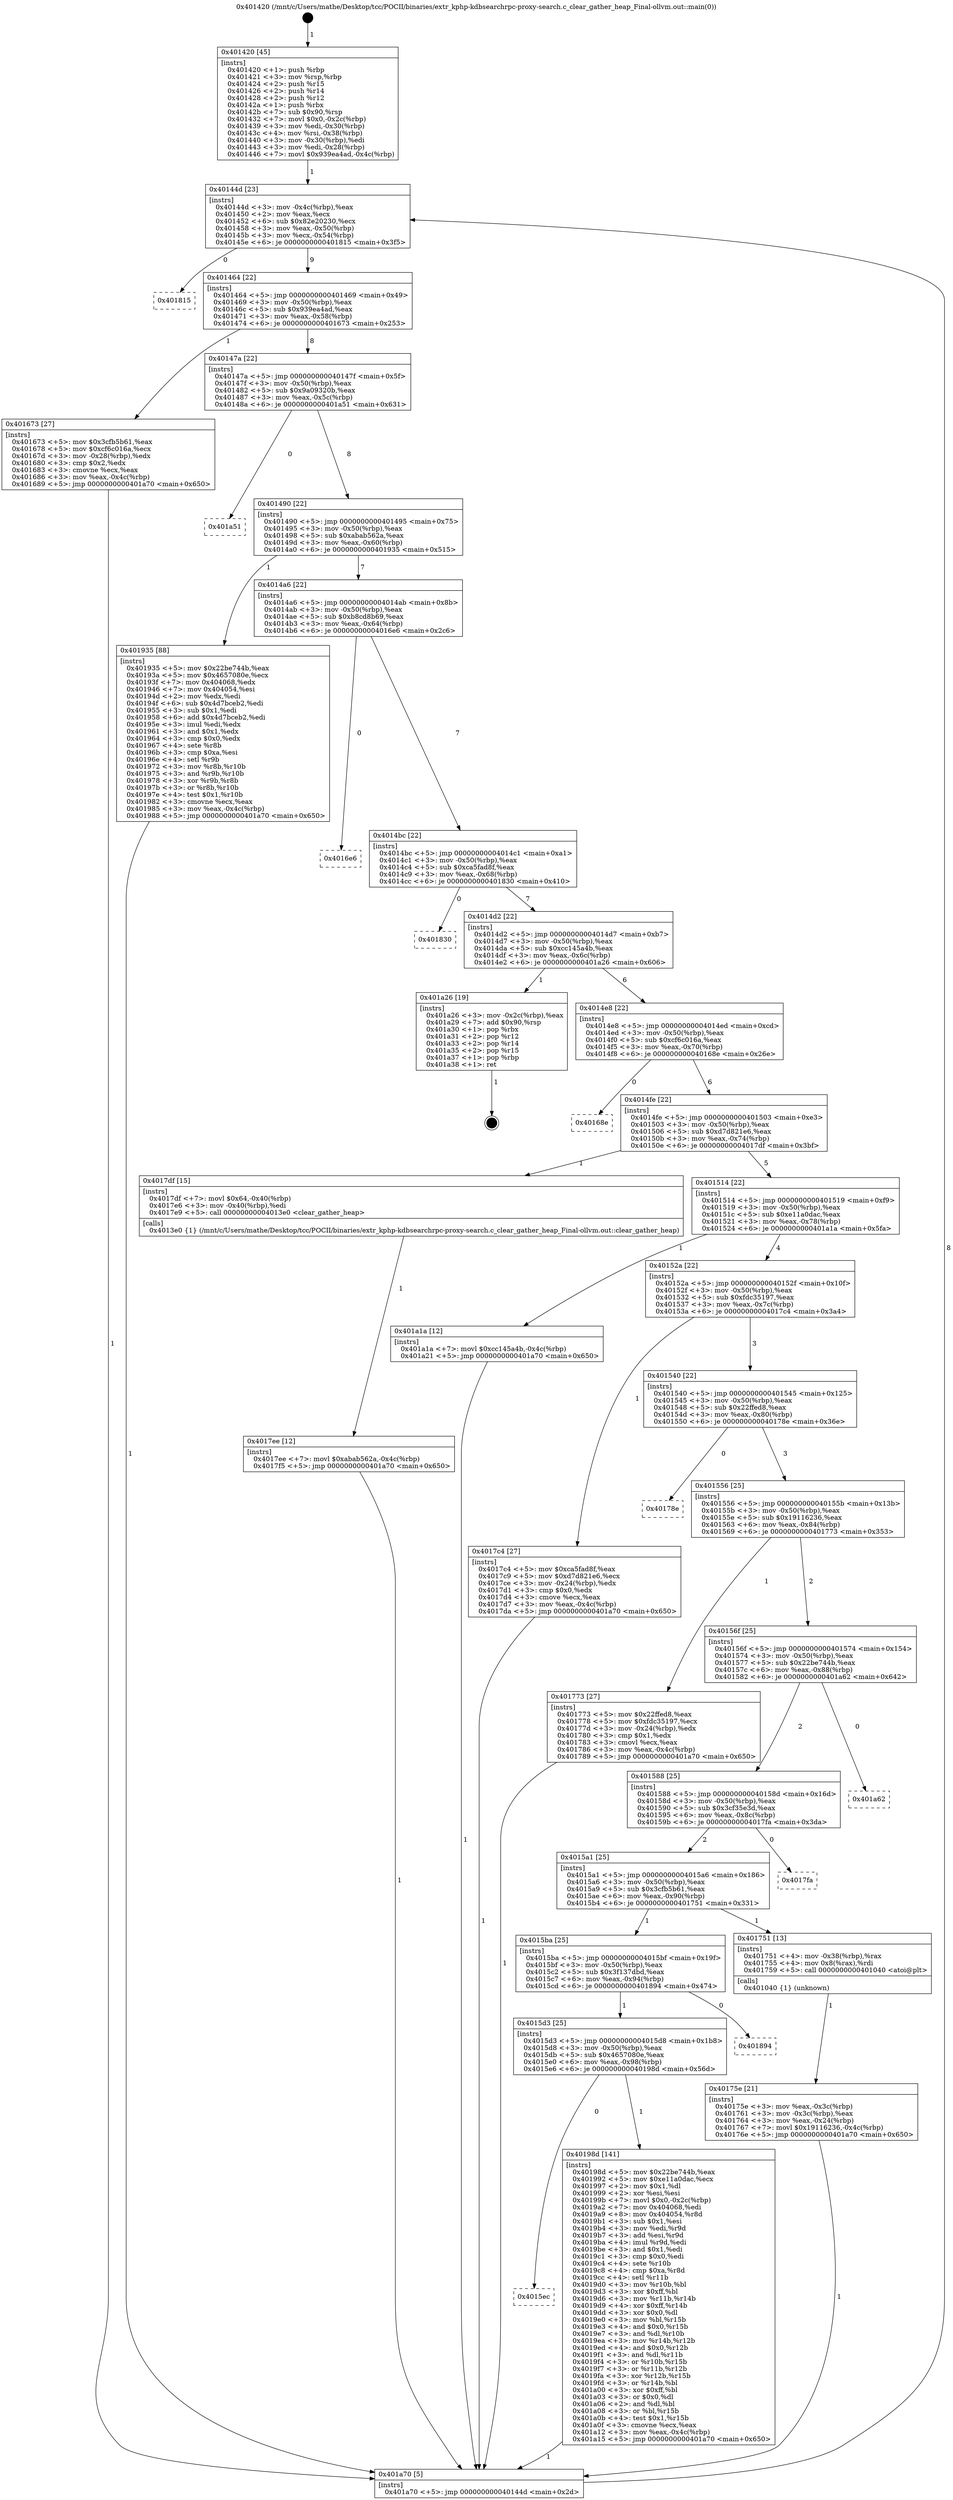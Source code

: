 digraph "0x401420" {
  label = "0x401420 (/mnt/c/Users/mathe/Desktop/tcc/POCII/binaries/extr_kphp-kdbsearchrpc-proxy-search.c_clear_gather_heap_Final-ollvm.out::main(0))"
  labelloc = "t"
  node[shape=record]

  Entry [label="",width=0.3,height=0.3,shape=circle,fillcolor=black,style=filled]
  "0x40144d" [label="{
     0x40144d [23]\l
     | [instrs]\l
     &nbsp;&nbsp;0x40144d \<+3\>: mov -0x4c(%rbp),%eax\l
     &nbsp;&nbsp;0x401450 \<+2\>: mov %eax,%ecx\l
     &nbsp;&nbsp;0x401452 \<+6\>: sub $0x82e20230,%ecx\l
     &nbsp;&nbsp;0x401458 \<+3\>: mov %eax,-0x50(%rbp)\l
     &nbsp;&nbsp;0x40145b \<+3\>: mov %ecx,-0x54(%rbp)\l
     &nbsp;&nbsp;0x40145e \<+6\>: je 0000000000401815 \<main+0x3f5\>\l
  }"]
  "0x401815" [label="{
     0x401815\l
  }", style=dashed]
  "0x401464" [label="{
     0x401464 [22]\l
     | [instrs]\l
     &nbsp;&nbsp;0x401464 \<+5\>: jmp 0000000000401469 \<main+0x49\>\l
     &nbsp;&nbsp;0x401469 \<+3\>: mov -0x50(%rbp),%eax\l
     &nbsp;&nbsp;0x40146c \<+5\>: sub $0x939ea4ad,%eax\l
     &nbsp;&nbsp;0x401471 \<+3\>: mov %eax,-0x58(%rbp)\l
     &nbsp;&nbsp;0x401474 \<+6\>: je 0000000000401673 \<main+0x253\>\l
  }"]
  Exit [label="",width=0.3,height=0.3,shape=circle,fillcolor=black,style=filled,peripheries=2]
  "0x401673" [label="{
     0x401673 [27]\l
     | [instrs]\l
     &nbsp;&nbsp;0x401673 \<+5\>: mov $0x3cfb5b61,%eax\l
     &nbsp;&nbsp;0x401678 \<+5\>: mov $0xcf6c016a,%ecx\l
     &nbsp;&nbsp;0x40167d \<+3\>: mov -0x28(%rbp),%edx\l
     &nbsp;&nbsp;0x401680 \<+3\>: cmp $0x2,%edx\l
     &nbsp;&nbsp;0x401683 \<+3\>: cmovne %ecx,%eax\l
     &nbsp;&nbsp;0x401686 \<+3\>: mov %eax,-0x4c(%rbp)\l
     &nbsp;&nbsp;0x401689 \<+5\>: jmp 0000000000401a70 \<main+0x650\>\l
  }"]
  "0x40147a" [label="{
     0x40147a [22]\l
     | [instrs]\l
     &nbsp;&nbsp;0x40147a \<+5\>: jmp 000000000040147f \<main+0x5f\>\l
     &nbsp;&nbsp;0x40147f \<+3\>: mov -0x50(%rbp),%eax\l
     &nbsp;&nbsp;0x401482 \<+5\>: sub $0x9a09320b,%eax\l
     &nbsp;&nbsp;0x401487 \<+3\>: mov %eax,-0x5c(%rbp)\l
     &nbsp;&nbsp;0x40148a \<+6\>: je 0000000000401a51 \<main+0x631\>\l
  }"]
  "0x401a70" [label="{
     0x401a70 [5]\l
     | [instrs]\l
     &nbsp;&nbsp;0x401a70 \<+5\>: jmp 000000000040144d \<main+0x2d\>\l
  }"]
  "0x401420" [label="{
     0x401420 [45]\l
     | [instrs]\l
     &nbsp;&nbsp;0x401420 \<+1\>: push %rbp\l
     &nbsp;&nbsp;0x401421 \<+3\>: mov %rsp,%rbp\l
     &nbsp;&nbsp;0x401424 \<+2\>: push %r15\l
     &nbsp;&nbsp;0x401426 \<+2\>: push %r14\l
     &nbsp;&nbsp;0x401428 \<+2\>: push %r12\l
     &nbsp;&nbsp;0x40142a \<+1\>: push %rbx\l
     &nbsp;&nbsp;0x40142b \<+7\>: sub $0x90,%rsp\l
     &nbsp;&nbsp;0x401432 \<+7\>: movl $0x0,-0x2c(%rbp)\l
     &nbsp;&nbsp;0x401439 \<+3\>: mov %edi,-0x30(%rbp)\l
     &nbsp;&nbsp;0x40143c \<+4\>: mov %rsi,-0x38(%rbp)\l
     &nbsp;&nbsp;0x401440 \<+3\>: mov -0x30(%rbp),%edi\l
     &nbsp;&nbsp;0x401443 \<+3\>: mov %edi,-0x28(%rbp)\l
     &nbsp;&nbsp;0x401446 \<+7\>: movl $0x939ea4ad,-0x4c(%rbp)\l
  }"]
  "0x4015ec" [label="{
     0x4015ec\l
  }", style=dashed]
  "0x401a51" [label="{
     0x401a51\l
  }", style=dashed]
  "0x401490" [label="{
     0x401490 [22]\l
     | [instrs]\l
     &nbsp;&nbsp;0x401490 \<+5\>: jmp 0000000000401495 \<main+0x75\>\l
     &nbsp;&nbsp;0x401495 \<+3\>: mov -0x50(%rbp),%eax\l
     &nbsp;&nbsp;0x401498 \<+5\>: sub $0xabab562a,%eax\l
     &nbsp;&nbsp;0x40149d \<+3\>: mov %eax,-0x60(%rbp)\l
     &nbsp;&nbsp;0x4014a0 \<+6\>: je 0000000000401935 \<main+0x515\>\l
  }"]
  "0x40198d" [label="{
     0x40198d [141]\l
     | [instrs]\l
     &nbsp;&nbsp;0x40198d \<+5\>: mov $0x22be744b,%eax\l
     &nbsp;&nbsp;0x401992 \<+5\>: mov $0xe11a0dac,%ecx\l
     &nbsp;&nbsp;0x401997 \<+2\>: mov $0x1,%dl\l
     &nbsp;&nbsp;0x401999 \<+2\>: xor %esi,%esi\l
     &nbsp;&nbsp;0x40199b \<+7\>: movl $0x0,-0x2c(%rbp)\l
     &nbsp;&nbsp;0x4019a2 \<+7\>: mov 0x404068,%edi\l
     &nbsp;&nbsp;0x4019a9 \<+8\>: mov 0x404054,%r8d\l
     &nbsp;&nbsp;0x4019b1 \<+3\>: sub $0x1,%esi\l
     &nbsp;&nbsp;0x4019b4 \<+3\>: mov %edi,%r9d\l
     &nbsp;&nbsp;0x4019b7 \<+3\>: add %esi,%r9d\l
     &nbsp;&nbsp;0x4019ba \<+4\>: imul %r9d,%edi\l
     &nbsp;&nbsp;0x4019be \<+3\>: and $0x1,%edi\l
     &nbsp;&nbsp;0x4019c1 \<+3\>: cmp $0x0,%edi\l
     &nbsp;&nbsp;0x4019c4 \<+4\>: sete %r10b\l
     &nbsp;&nbsp;0x4019c8 \<+4\>: cmp $0xa,%r8d\l
     &nbsp;&nbsp;0x4019cc \<+4\>: setl %r11b\l
     &nbsp;&nbsp;0x4019d0 \<+3\>: mov %r10b,%bl\l
     &nbsp;&nbsp;0x4019d3 \<+3\>: xor $0xff,%bl\l
     &nbsp;&nbsp;0x4019d6 \<+3\>: mov %r11b,%r14b\l
     &nbsp;&nbsp;0x4019d9 \<+4\>: xor $0xff,%r14b\l
     &nbsp;&nbsp;0x4019dd \<+3\>: xor $0x0,%dl\l
     &nbsp;&nbsp;0x4019e0 \<+3\>: mov %bl,%r15b\l
     &nbsp;&nbsp;0x4019e3 \<+4\>: and $0x0,%r15b\l
     &nbsp;&nbsp;0x4019e7 \<+3\>: and %dl,%r10b\l
     &nbsp;&nbsp;0x4019ea \<+3\>: mov %r14b,%r12b\l
     &nbsp;&nbsp;0x4019ed \<+4\>: and $0x0,%r12b\l
     &nbsp;&nbsp;0x4019f1 \<+3\>: and %dl,%r11b\l
     &nbsp;&nbsp;0x4019f4 \<+3\>: or %r10b,%r15b\l
     &nbsp;&nbsp;0x4019f7 \<+3\>: or %r11b,%r12b\l
     &nbsp;&nbsp;0x4019fa \<+3\>: xor %r12b,%r15b\l
     &nbsp;&nbsp;0x4019fd \<+3\>: or %r14b,%bl\l
     &nbsp;&nbsp;0x401a00 \<+3\>: xor $0xff,%bl\l
     &nbsp;&nbsp;0x401a03 \<+3\>: or $0x0,%dl\l
     &nbsp;&nbsp;0x401a06 \<+2\>: and %dl,%bl\l
     &nbsp;&nbsp;0x401a08 \<+3\>: or %bl,%r15b\l
     &nbsp;&nbsp;0x401a0b \<+4\>: test $0x1,%r15b\l
     &nbsp;&nbsp;0x401a0f \<+3\>: cmovne %ecx,%eax\l
     &nbsp;&nbsp;0x401a12 \<+3\>: mov %eax,-0x4c(%rbp)\l
     &nbsp;&nbsp;0x401a15 \<+5\>: jmp 0000000000401a70 \<main+0x650\>\l
  }"]
  "0x401935" [label="{
     0x401935 [88]\l
     | [instrs]\l
     &nbsp;&nbsp;0x401935 \<+5\>: mov $0x22be744b,%eax\l
     &nbsp;&nbsp;0x40193a \<+5\>: mov $0x4657080e,%ecx\l
     &nbsp;&nbsp;0x40193f \<+7\>: mov 0x404068,%edx\l
     &nbsp;&nbsp;0x401946 \<+7\>: mov 0x404054,%esi\l
     &nbsp;&nbsp;0x40194d \<+2\>: mov %edx,%edi\l
     &nbsp;&nbsp;0x40194f \<+6\>: sub $0x4d7bceb2,%edi\l
     &nbsp;&nbsp;0x401955 \<+3\>: sub $0x1,%edi\l
     &nbsp;&nbsp;0x401958 \<+6\>: add $0x4d7bceb2,%edi\l
     &nbsp;&nbsp;0x40195e \<+3\>: imul %edi,%edx\l
     &nbsp;&nbsp;0x401961 \<+3\>: and $0x1,%edx\l
     &nbsp;&nbsp;0x401964 \<+3\>: cmp $0x0,%edx\l
     &nbsp;&nbsp;0x401967 \<+4\>: sete %r8b\l
     &nbsp;&nbsp;0x40196b \<+3\>: cmp $0xa,%esi\l
     &nbsp;&nbsp;0x40196e \<+4\>: setl %r9b\l
     &nbsp;&nbsp;0x401972 \<+3\>: mov %r8b,%r10b\l
     &nbsp;&nbsp;0x401975 \<+3\>: and %r9b,%r10b\l
     &nbsp;&nbsp;0x401978 \<+3\>: xor %r9b,%r8b\l
     &nbsp;&nbsp;0x40197b \<+3\>: or %r8b,%r10b\l
     &nbsp;&nbsp;0x40197e \<+4\>: test $0x1,%r10b\l
     &nbsp;&nbsp;0x401982 \<+3\>: cmovne %ecx,%eax\l
     &nbsp;&nbsp;0x401985 \<+3\>: mov %eax,-0x4c(%rbp)\l
     &nbsp;&nbsp;0x401988 \<+5\>: jmp 0000000000401a70 \<main+0x650\>\l
  }"]
  "0x4014a6" [label="{
     0x4014a6 [22]\l
     | [instrs]\l
     &nbsp;&nbsp;0x4014a6 \<+5\>: jmp 00000000004014ab \<main+0x8b\>\l
     &nbsp;&nbsp;0x4014ab \<+3\>: mov -0x50(%rbp),%eax\l
     &nbsp;&nbsp;0x4014ae \<+5\>: sub $0xb8cd8b69,%eax\l
     &nbsp;&nbsp;0x4014b3 \<+3\>: mov %eax,-0x64(%rbp)\l
     &nbsp;&nbsp;0x4014b6 \<+6\>: je 00000000004016e6 \<main+0x2c6\>\l
  }"]
  "0x4015d3" [label="{
     0x4015d3 [25]\l
     | [instrs]\l
     &nbsp;&nbsp;0x4015d3 \<+5\>: jmp 00000000004015d8 \<main+0x1b8\>\l
     &nbsp;&nbsp;0x4015d8 \<+3\>: mov -0x50(%rbp),%eax\l
     &nbsp;&nbsp;0x4015db \<+5\>: sub $0x4657080e,%eax\l
     &nbsp;&nbsp;0x4015e0 \<+6\>: mov %eax,-0x98(%rbp)\l
     &nbsp;&nbsp;0x4015e6 \<+6\>: je 000000000040198d \<main+0x56d\>\l
  }"]
  "0x4016e6" [label="{
     0x4016e6\l
  }", style=dashed]
  "0x4014bc" [label="{
     0x4014bc [22]\l
     | [instrs]\l
     &nbsp;&nbsp;0x4014bc \<+5\>: jmp 00000000004014c1 \<main+0xa1\>\l
     &nbsp;&nbsp;0x4014c1 \<+3\>: mov -0x50(%rbp),%eax\l
     &nbsp;&nbsp;0x4014c4 \<+5\>: sub $0xca5fad8f,%eax\l
     &nbsp;&nbsp;0x4014c9 \<+3\>: mov %eax,-0x68(%rbp)\l
     &nbsp;&nbsp;0x4014cc \<+6\>: je 0000000000401830 \<main+0x410\>\l
  }"]
  "0x401894" [label="{
     0x401894\l
  }", style=dashed]
  "0x401830" [label="{
     0x401830\l
  }", style=dashed]
  "0x4014d2" [label="{
     0x4014d2 [22]\l
     | [instrs]\l
     &nbsp;&nbsp;0x4014d2 \<+5\>: jmp 00000000004014d7 \<main+0xb7\>\l
     &nbsp;&nbsp;0x4014d7 \<+3\>: mov -0x50(%rbp),%eax\l
     &nbsp;&nbsp;0x4014da \<+5\>: sub $0xcc145a4b,%eax\l
     &nbsp;&nbsp;0x4014df \<+3\>: mov %eax,-0x6c(%rbp)\l
     &nbsp;&nbsp;0x4014e2 \<+6\>: je 0000000000401a26 \<main+0x606\>\l
  }"]
  "0x4017ee" [label="{
     0x4017ee [12]\l
     | [instrs]\l
     &nbsp;&nbsp;0x4017ee \<+7\>: movl $0xabab562a,-0x4c(%rbp)\l
     &nbsp;&nbsp;0x4017f5 \<+5\>: jmp 0000000000401a70 \<main+0x650\>\l
  }"]
  "0x401a26" [label="{
     0x401a26 [19]\l
     | [instrs]\l
     &nbsp;&nbsp;0x401a26 \<+3\>: mov -0x2c(%rbp),%eax\l
     &nbsp;&nbsp;0x401a29 \<+7\>: add $0x90,%rsp\l
     &nbsp;&nbsp;0x401a30 \<+1\>: pop %rbx\l
     &nbsp;&nbsp;0x401a31 \<+2\>: pop %r12\l
     &nbsp;&nbsp;0x401a33 \<+2\>: pop %r14\l
     &nbsp;&nbsp;0x401a35 \<+2\>: pop %r15\l
     &nbsp;&nbsp;0x401a37 \<+1\>: pop %rbp\l
     &nbsp;&nbsp;0x401a38 \<+1\>: ret\l
  }"]
  "0x4014e8" [label="{
     0x4014e8 [22]\l
     | [instrs]\l
     &nbsp;&nbsp;0x4014e8 \<+5\>: jmp 00000000004014ed \<main+0xcd\>\l
     &nbsp;&nbsp;0x4014ed \<+3\>: mov -0x50(%rbp),%eax\l
     &nbsp;&nbsp;0x4014f0 \<+5\>: sub $0xcf6c016a,%eax\l
     &nbsp;&nbsp;0x4014f5 \<+3\>: mov %eax,-0x70(%rbp)\l
     &nbsp;&nbsp;0x4014f8 \<+6\>: je 000000000040168e \<main+0x26e\>\l
  }"]
  "0x40175e" [label="{
     0x40175e [21]\l
     | [instrs]\l
     &nbsp;&nbsp;0x40175e \<+3\>: mov %eax,-0x3c(%rbp)\l
     &nbsp;&nbsp;0x401761 \<+3\>: mov -0x3c(%rbp),%eax\l
     &nbsp;&nbsp;0x401764 \<+3\>: mov %eax,-0x24(%rbp)\l
     &nbsp;&nbsp;0x401767 \<+7\>: movl $0x19116236,-0x4c(%rbp)\l
     &nbsp;&nbsp;0x40176e \<+5\>: jmp 0000000000401a70 \<main+0x650\>\l
  }"]
  "0x40168e" [label="{
     0x40168e\l
  }", style=dashed]
  "0x4014fe" [label="{
     0x4014fe [22]\l
     | [instrs]\l
     &nbsp;&nbsp;0x4014fe \<+5\>: jmp 0000000000401503 \<main+0xe3\>\l
     &nbsp;&nbsp;0x401503 \<+3\>: mov -0x50(%rbp),%eax\l
     &nbsp;&nbsp;0x401506 \<+5\>: sub $0xd7d821e6,%eax\l
     &nbsp;&nbsp;0x40150b \<+3\>: mov %eax,-0x74(%rbp)\l
     &nbsp;&nbsp;0x40150e \<+6\>: je 00000000004017df \<main+0x3bf\>\l
  }"]
  "0x4015ba" [label="{
     0x4015ba [25]\l
     | [instrs]\l
     &nbsp;&nbsp;0x4015ba \<+5\>: jmp 00000000004015bf \<main+0x19f\>\l
     &nbsp;&nbsp;0x4015bf \<+3\>: mov -0x50(%rbp),%eax\l
     &nbsp;&nbsp;0x4015c2 \<+5\>: sub $0x3f137dbd,%eax\l
     &nbsp;&nbsp;0x4015c7 \<+6\>: mov %eax,-0x94(%rbp)\l
     &nbsp;&nbsp;0x4015cd \<+6\>: je 0000000000401894 \<main+0x474\>\l
  }"]
  "0x4017df" [label="{
     0x4017df [15]\l
     | [instrs]\l
     &nbsp;&nbsp;0x4017df \<+7\>: movl $0x64,-0x40(%rbp)\l
     &nbsp;&nbsp;0x4017e6 \<+3\>: mov -0x40(%rbp),%edi\l
     &nbsp;&nbsp;0x4017e9 \<+5\>: call 00000000004013e0 \<clear_gather_heap\>\l
     | [calls]\l
     &nbsp;&nbsp;0x4013e0 \{1\} (/mnt/c/Users/mathe/Desktop/tcc/POCII/binaries/extr_kphp-kdbsearchrpc-proxy-search.c_clear_gather_heap_Final-ollvm.out::clear_gather_heap)\l
  }"]
  "0x401514" [label="{
     0x401514 [22]\l
     | [instrs]\l
     &nbsp;&nbsp;0x401514 \<+5\>: jmp 0000000000401519 \<main+0xf9\>\l
     &nbsp;&nbsp;0x401519 \<+3\>: mov -0x50(%rbp),%eax\l
     &nbsp;&nbsp;0x40151c \<+5\>: sub $0xe11a0dac,%eax\l
     &nbsp;&nbsp;0x401521 \<+3\>: mov %eax,-0x78(%rbp)\l
     &nbsp;&nbsp;0x401524 \<+6\>: je 0000000000401a1a \<main+0x5fa\>\l
  }"]
  "0x401751" [label="{
     0x401751 [13]\l
     | [instrs]\l
     &nbsp;&nbsp;0x401751 \<+4\>: mov -0x38(%rbp),%rax\l
     &nbsp;&nbsp;0x401755 \<+4\>: mov 0x8(%rax),%rdi\l
     &nbsp;&nbsp;0x401759 \<+5\>: call 0000000000401040 \<atoi@plt\>\l
     | [calls]\l
     &nbsp;&nbsp;0x401040 \{1\} (unknown)\l
  }"]
  "0x401a1a" [label="{
     0x401a1a [12]\l
     | [instrs]\l
     &nbsp;&nbsp;0x401a1a \<+7\>: movl $0xcc145a4b,-0x4c(%rbp)\l
     &nbsp;&nbsp;0x401a21 \<+5\>: jmp 0000000000401a70 \<main+0x650\>\l
  }"]
  "0x40152a" [label="{
     0x40152a [22]\l
     | [instrs]\l
     &nbsp;&nbsp;0x40152a \<+5\>: jmp 000000000040152f \<main+0x10f\>\l
     &nbsp;&nbsp;0x40152f \<+3\>: mov -0x50(%rbp),%eax\l
     &nbsp;&nbsp;0x401532 \<+5\>: sub $0xfdc35197,%eax\l
     &nbsp;&nbsp;0x401537 \<+3\>: mov %eax,-0x7c(%rbp)\l
     &nbsp;&nbsp;0x40153a \<+6\>: je 00000000004017c4 \<main+0x3a4\>\l
  }"]
  "0x4015a1" [label="{
     0x4015a1 [25]\l
     | [instrs]\l
     &nbsp;&nbsp;0x4015a1 \<+5\>: jmp 00000000004015a6 \<main+0x186\>\l
     &nbsp;&nbsp;0x4015a6 \<+3\>: mov -0x50(%rbp),%eax\l
     &nbsp;&nbsp;0x4015a9 \<+5\>: sub $0x3cfb5b61,%eax\l
     &nbsp;&nbsp;0x4015ae \<+6\>: mov %eax,-0x90(%rbp)\l
     &nbsp;&nbsp;0x4015b4 \<+6\>: je 0000000000401751 \<main+0x331\>\l
  }"]
  "0x4017c4" [label="{
     0x4017c4 [27]\l
     | [instrs]\l
     &nbsp;&nbsp;0x4017c4 \<+5\>: mov $0xca5fad8f,%eax\l
     &nbsp;&nbsp;0x4017c9 \<+5\>: mov $0xd7d821e6,%ecx\l
     &nbsp;&nbsp;0x4017ce \<+3\>: mov -0x24(%rbp),%edx\l
     &nbsp;&nbsp;0x4017d1 \<+3\>: cmp $0x0,%edx\l
     &nbsp;&nbsp;0x4017d4 \<+3\>: cmove %ecx,%eax\l
     &nbsp;&nbsp;0x4017d7 \<+3\>: mov %eax,-0x4c(%rbp)\l
     &nbsp;&nbsp;0x4017da \<+5\>: jmp 0000000000401a70 \<main+0x650\>\l
  }"]
  "0x401540" [label="{
     0x401540 [22]\l
     | [instrs]\l
     &nbsp;&nbsp;0x401540 \<+5\>: jmp 0000000000401545 \<main+0x125\>\l
     &nbsp;&nbsp;0x401545 \<+3\>: mov -0x50(%rbp),%eax\l
     &nbsp;&nbsp;0x401548 \<+5\>: sub $0x22ffed8,%eax\l
     &nbsp;&nbsp;0x40154d \<+3\>: mov %eax,-0x80(%rbp)\l
     &nbsp;&nbsp;0x401550 \<+6\>: je 000000000040178e \<main+0x36e\>\l
  }"]
  "0x4017fa" [label="{
     0x4017fa\l
  }", style=dashed]
  "0x40178e" [label="{
     0x40178e\l
  }", style=dashed]
  "0x401556" [label="{
     0x401556 [25]\l
     | [instrs]\l
     &nbsp;&nbsp;0x401556 \<+5\>: jmp 000000000040155b \<main+0x13b\>\l
     &nbsp;&nbsp;0x40155b \<+3\>: mov -0x50(%rbp),%eax\l
     &nbsp;&nbsp;0x40155e \<+5\>: sub $0x19116236,%eax\l
     &nbsp;&nbsp;0x401563 \<+6\>: mov %eax,-0x84(%rbp)\l
     &nbsp;&nbsp;0x401569 \<+6\>: je 0000000000401773 \<main+0x353\>\l
  }"]
  "0x401588" [label="{
     0x401588 [25]\l
     | [instrs]\l
     &nbsp;&nbsp;0x401588 \<+5\>: jmp 000000000040158d \<main+0x16d\>\l
     &nbsp;&nbsp;0x40158d \<+3\>: mov -0x50(%rbp),%eax\l
     &nbsp;&nbsp;0x401590 \<+5\>: sub $0x3cf35e3d,%eax\l
     &nbsp;&nbsp;0x401595 \<+6\>: mov %eax,-0x8c(%rbp)\l
     &nbsp;&nbsp;0x40159b \<+6\>: je 00000000004017fa \<main+0x3da\>\l
  }"]
  "0x401773" [label="{
     0x401773 [27]\l
     | [instrs]\l
     &nbsp;&nbsp;0x401773 \<+5\>: mov $0x22ffed8,%eax\l
     &nbsp;&nbsp;0x401778 \<+5\>: mov $0xfdc35197,%ecx\l
     &nbsp;&nbsp;0x40177d \<+3\>: mov -0x24(%rbp),%edx\l
     &nbsp;&nbsp;0x401780 \<+3\>: cmp $0x1,%edx\l
     &nbsp;&nbsp;0x401783 \<+3\>: cmovl %ecx,%eax\l
     &nbsp;&nbsp;0x401786 \<+3\>: mov %eax,-0x4c(%rbp)\l
     &nbsp;&nbsp;0x401789 \<+5\>: jmp 0000000000401a70 \<main+0x650\>\l
  }"]
  "0x40156f" [label="{
     0x40156f [25]\l
     | [instrs]\l
     &nbsp;&nbsp;0x40156f \<+5\>: jmp 0000000000401574 \<main+0x154\>\l
     &nbsp;&nbsp;0x401574 \<+3\>: mov -0x50(%rbp),%eax\l
     &nbsp;&nbsp;0x401577 \<+5\>: sub $0x22be744b,%eax\l
     &nbsp;&nbsp;0x40157c \<+6\>: mov %eax,-0x88(%rbp)\l
     &nbsp;&nbsp;0x401582 \<+6\>: je 0000000000401a62 \<main+0x642\>\l
  }"]
  "0x401a62" [label="{
     0x401a62\l
  }", style=dashed]
  Entry -> "0x401420" [label=" 1"]
  "0x40144d" -> "0x401815" [label=" 0"]
  "0x40144d" -> "0x401464" [label=" 9"]
  "0x401a26" -> Exit [label=" 1"]
  "0x401464" -> "0x401673" [label=" 1"]
  "0x401464" -> "0x40147a" [label=" 8"]
  "0x401673" -> "0x401a70" [label=" 1"]
  "0x401420" -> "0x40144d" [label=" 1"]
  "0x401a70" -> "0x40144d" [label=" 8"]
  "0x401a1a" -> "0x401a70" [label=" 1"]
  "0x40147a" -> "0x401a51" [label=" 0"]
  "0x40147a" -> "0x401490" [label=" 8"]
  "0x40198d" -> "0x401a70" [label=" 1"]
  "0x401490" -> "0x401935" [label=" 1"]
  "0x401490" -> "0x4014a6" [label=" 7"]
  "0x4015d3" -> "0x4015ec" [label=" 0"]
  "0x4014a6" -> "0x4016e6" [label=" 0"]
  "0x4014a6" -> "0x4014bc" [label=" 7"]
  "0x4015d3" -> "0x40198d" [label=" 1"]
  "0x4014bc" -> "0x401830" [label=" 0"]
  "0x4014bc" -> "0x4014d2" [label=" 7"]
  "0x4015ba" -> "0x4015d3" [label=" 1"]
  "0x4014d2" -> "0x401a26" [label=" 1"]
  "0x4014d2" -> "0x4014e8" [label=" 6"]
  "0x4015ba" -> "0x401894" [label=" 0"]
  "0x4014e8" -> "0x40168e" [label=" 0"]
  "0x4014e8" -> "0x4014fe" [label=" 6"]
  "0x401935" -> "0x401a70" [label=" 1"]
  "0x4014fe" -> "0x4017df" [label=" 1"]
  "0x4014fe" -> "0x401514" [label=" 5"]
  "0x4017ee" -> "0x401a70" [label=" 1"]
  "0x401514" -> "0x401a1a" [label=" 1"]
  "0x401514" -> "0x40152a" [label=" 4"]
  "0x4017df" -> "0x4017ee" [label=" 1"]
  "0x40152a" -> "0x4017c4" [label=" 1"]
  "0x40152a" -> "0x401540" [label=" 3"]
  "0x401773" -> "0x401a70" [label=" 1"]
  "0x401540" -> "0x40178e" [label=" 0"]
  "0x401540" -> "0x401556" [label=" 3"]
  "0x40175e" -> "0x401a70" [label=" 1"]
  "0x401556" -> "0x401773" [label=" 1"]
  "0x401556" -> "0x40156f" [label=" 2"]
  "0x4015a1" -> "0x4015ba" [label=" 1"]
  "0x40156f" -> "0x401a62" [label=" 0"]
  "0x40156f" -> "0x401588" [label=" 2"]
  "0x401751" -> "0x40175e" [label=" 1"]
  "0x401588" -> "0x4017fa" [label=" 0"]
  "0x401588" -> "0x4015a1" [label=" 2"]
  "0x4017c4" -> "0x401a70" [label=" 1"]
  "0x4015a1" -> "0x401751" [label=" 1"]
}
